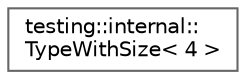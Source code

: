 digraph "Gráfico de jerarquía de clases"
{
 // LATEX_PDF_SIZE
  bgcolor="transparent";
  edge [fontname=Helvetica,fontsize=10,labelfontname=Helvetica,labelfontsize=10];
  node [fontname=Helvetica,fontsize=10,shape=box,height=0.2,width=0.4];
  rankdir="LR";
  Node0 [id="Node000000",label="testing::internal::\lTypeWithSize\< 4 \>",height=0.2,width=0.4,color="grey40", fillcolor="white", style="filled",URL="$classtesting_1_1internal_1_1_type_with_size_3_014_01_4.html",tooltip=" "];
}
